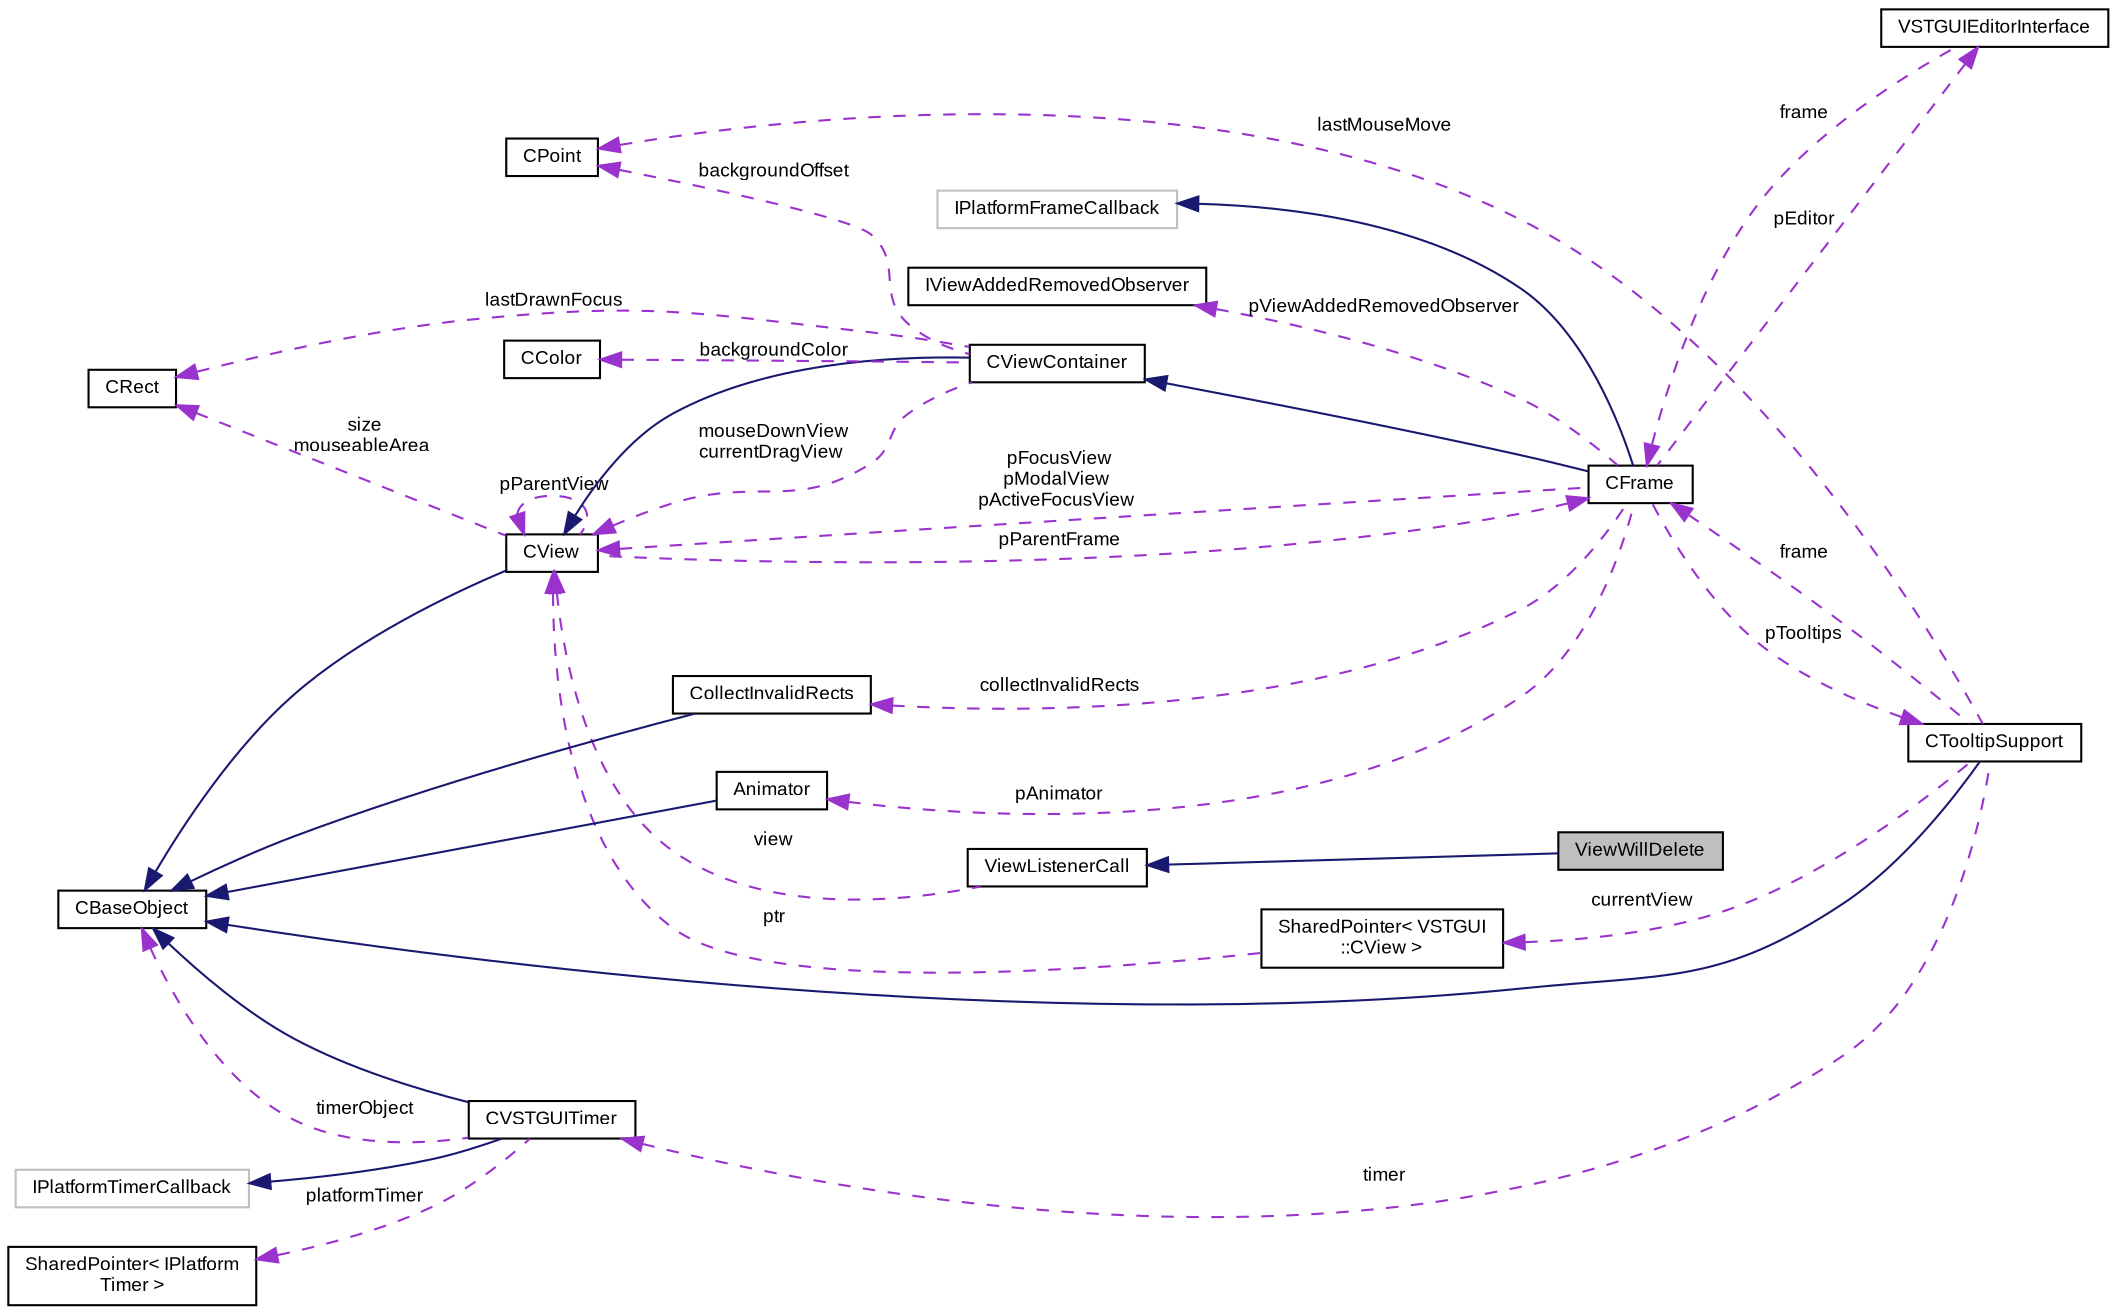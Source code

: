 digraph "ViewWillDelete"
{
  bgcolor="transparent";
  edge [fontname="Arial",fontsize="9",labelfontname="Arial",labelfontsize="9"];
  node [fontname="Arial",fontsize="9",shape=record];
  rankdir="LR";
  Node1 [label="ViewWillDelete",height=0.2,width=0.4,color="black", fillcolor="grey75", style="filled" fontcolor="black"];
  Node2 -> Node1 [dir="back",color="midnightblue",fontsize="9",style="solid",fontname="Arial"];
  Node2 [label="ViewListenerCall",height=0.2,width=0.4,color="black",URL="$struct_v_s_t_g_u_i_1_1_c_view_private_1_1_view_listener_call.html"];
  Node3 -> Node2 [dir="back",color="darkorchid3",fontsize="9",style="dashed",label=" view" ,fontname="Arial"];
  Node3 [label="CView",height=0.2,width=0.4,color="black",URL="$class_v_s_t_g_u_i_1_1_c_view.html",tooltip="Base Class of all view objects. "];
  Node4 -> Node3 [dir="back",color="midnightblue",fontsize="9",style="solid",fontname="Arial"];
  Node4 [label="CBaseObject",height=0.2,width=0.4,color="black",URL="$class_v_s_t_g_u_i_1_1_c_base_object.html",tooltip="Base Object with reference counter. "];
  Node5 -> Node3 [dir="back",color="darkorchid3",fontsize="9",style="dashed",label=" pParentFrame" ,fontname="Arial"];
  Node5 [label="CFrame",height=0.2,width=0.4,color="black",URL="$class_v_s_t_g_u_i_1_1_c_frame.html",tooltip="The CFrame is the parent container of all views. "];
  Node6 -> Node5 [dir="back",color="midnightblue",fontsize="9",style="solid",fontname="Arial"];
  Node6 [label="CViewContainer",height=0.2,width=0.4,color="black",URL="$class_v_s_t_g_u_i_1_1_c_view_container.html",tooltip="Container Class of CView objects. "];
  Node3 -> Node6 [dir="back",color="midnightblue",fontsize="9",style="solid",fontname="Arial"];
  Node3 -> Node6 [dir="back",color="darkorchid3",fontsize="9",style="dashed",label=" mouseDownView\ncurrentDragView" ,fontname="Arial"];
  Node7 -> Node6 [dir="back",color="darkorchid3",fontsize="9",style="dashed",label=" backgroundOffset" ,fontname="Arial"];
  Node7 [label="CPoint",height=0.2,width=0.4,color="black",URL="$struct_v_s_t_g_u_i_1_1_c_point.html",tooltip="Point structure. "];
  Node8 -> Node6 [dir="back",color="darkorchid3",fontsize="9",style="dashed",label=" backgroundColor" ,fontname="Arial"];
  Node8 [label="CColor",height=0.2,width=0.4,color="black",URL="$struct_v_s_t_g_u_i_1_1_c_color.html",tooltip="RGBA Color structure. "];
  Node9 -> Node6 [dir="back",color="darkorchid3",fontsize="9",style="dashed",label=" lastDrawnFocus" ,fontname="Arial"];
  Node9 [label="CRect",height=0.2,width=0.4,color="black",URL="$struct_v_s_t_g_u_i_1_1_c_rect.html",tooltip="Rect structure. "];
  Node10 -> Node5 [dir="back",color="midnightblue",fontsize="9",style="solid",fontname="Arial"];
  Node10 [label="IPlatformFrameCallback",height=0.2,width=0.4,color="grey75"];
  Node11 -> Node5 [dir="back",color="darkorchid3",fontsize="9",style="dashed",label=" pViewAddedRemovedObserver" ,fontname="Arial"];
  Node11 [label="IViewAddedRemovedObserver",height=0.2,width=0.4,color="black",URL="$class_v_s_t_g_u_i_1_1_i_view_added_removed_observer.html",tooltip="view added removed observer interface for CFrame "];
  Node3 -> Node5 [dir="back",color="darkorchid3",fontsize="9",style="dashed",label=" pFocusView\npModalView\npActiveFocusView" ,fontname="Arial"];
  Node12 -> Node5 [dir="back",color="darkorchid3",fontsize="9",style="dashed",label=" collectInvalidRects" ,fontname="Arial"];
  Node12 [label="CollectInvalidRects",height=0.2,width=0.4,color="black",URL="$struct_v_s_t_g_u_i_1_1_c_frame_1_1_collect_invalid_rects.html"];
  Node4 -> Node12 [dir="back",color="midnightblue",fontsize="9",style="solid",fontname="Arial"];
  Node13 -> Node5 [dir="back",color="darkorchid3",fontsize="9",style="dashed",label=" pAnimator" ,fontname="Arial"];
  Node13 [label="Animator",height=0.2,width=0.4,color="black",URL="$class_v_s_t_g_u_i_1_1_animation_1_1_animator.html",tooltip="Animation runner. "];
  Node4 -> Node13 [dir="back",color="midnightblue",fontsize="9",style="solid",fontname="Arial"];
  Node14 -> Node5 [dir="back",color="darkorchid3",fontsize="9",style="dashed",label=" pTooltips" ,fontname="Arial"];
  Node14 [label="CTooltipSupport",height=0.2,width=0.4,color="black",URL="$class_v_s_t_g_u_i_1_1_c_tooltip_support.html",tooltip="Generic Tooltip Support class. "];
  Node4 -> Node14 [dir="back",color="midnightblue",fontsize="9",style="solid",fontname="Arial"];
  Node5 -> Node14 [dir="back",color="darkorchid3",fontsize="9",style="dashed",label=" frame" ,fontname="Arial"];
  Node7 -> Node14 [dir="back",color="darkorchid3",fontsize="9",style="dashed",label=" lastMouseMove" ,fontname="Arial"];
  Node15 -> Node14 [dir="back",color="darkorchid3",fontsize="9",style="dashed",label=" timer" ,fontname="Arial"];
  Node15 [label="CVSTGUITimer",height=0.2,width=0.4,color="black",URL="$class_v_s_t_g_u_i_1_1_c_v_s_t_g_u_i_timer.html",tooltip="A timer class, which posts timer messages to CBaseObjects or calls a lambda function (c++11 only)..."];
  Node4 -> Node15 [dir="back",color="midnightblue",fontsize="9",style="solid",fontname="Arial"];
  Node16 -> Node15 [dir="back",color="midnightblue",fontsize="9",style="solid",fontname="Arial"];
  Node16 [label="IPlatformTimerCallback",height=0.2,width=0.4,color="grey75"];
  Node4 -> Node15 [dir="back",color="darkorchid3",fontsize="9",style="dashed",label=" timerObject" ,fontname="Arial"];
  Node17 -> Node15 [dir="back",color="darkorchid3",fontsize="9",style="dashed",label=" platformTimer" ,fontname="Arial"];
  Node17 [label="SharedPointer\< IPlatform\lTimer \>",height=0.2,width=0.4,color="black",URL="$class_v_s_t_g_u_i_1_1_shared_pointer.html"];
  Node18 -> Node14 [dir="back",color="darkorchid3",fontsize="9",style="dashed",label=" currentView" ,fontname="Arial"];
  Node18 [label="SharedPointer\< VSTGUI\l::CView \>",height=0.2,width=0.4,color="black",URL="$class_v_s_t_g_u_i_1_1_shared_pointer.html"];
  Node3 -> Node18 [dir="back",color="darkorchid3",fontsize="9",style="dashed",label=" ptr" ,fontname="Arial"];
  Node19 -> Node5 [dir="back",color="darkorchid3",fontsize="9",style="dashed",label=" pEditor" ,fontname="Arial"];
  Node19 [label="VSTGUIEditorInterface",height=0.2,width=0.4,color="black",URL="$class_v_s_t_g_u_i_1_1_v_s_t_g_u_i_editor_interface.html"];
  Node5 -> Node19 [dir="back",color="darkorchid3",fontsize="9",style="dashed",label=" frame" ,fontname="Arial"];
  Node3 -> Node3 [dir="back",color="darkorchid3",fontsize="9",style="dashed",label=" pParentView" ,fontname="Arial"];
  Node9 -> Node3 [dir="back",color="darkorchid3",fontsize="9",style="dashed",label=" size\nmouseableArea" ,fontname="Arial"];
}

